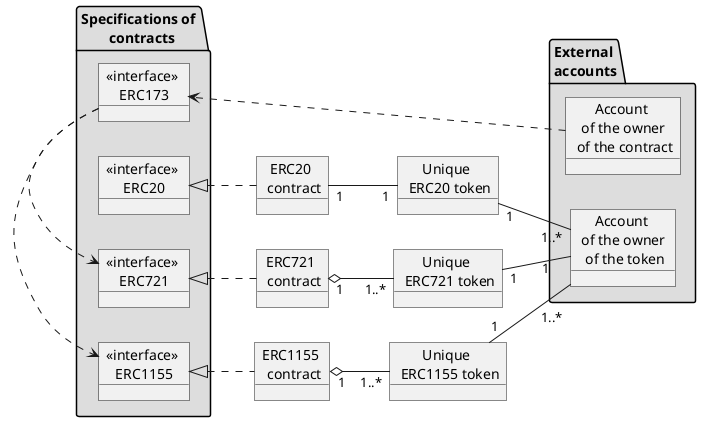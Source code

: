 @startuml
left to right direction

object "ERC20 \n contract" as erc20_c
object "ERC721 \n contract" as erc721_c
object "ERC1155 \n contract" as erc1155_c

object "Unique \n ERC20 token" as token_20
object "Unique \n ERC721 token" as token_721
object "Unique \n ERC1155 token" as token_1155

package "Specifications of \n contracts" as erc #DDDDDD {
    object "«interface» \nERC20" as erc20
    object "«interface» \nERC721" as erc721
    object "«interface» \nERC1155" as erc1155
    object "«interface» \nERC173" as erc173
    erc173 .> erc721
    erc173 .> erc1155
}

package "External \naccounts" as wallet #DDDDDD {
    object "Account \n of the owner \n of the token" as token_owner
    object "Account \n of the owner \n of the contract" as contract_owner
}

erc20 <|.. erc20_c
erc721 <|.. erc721_c
erc1155 <|.. erc1155_c

erc20_c "1" -- "1" token_20
erc721_c "1" o-- "1..*" token_721
erc1155_c "1" o-- "1..*" token_1155

token_20 "1" -- "1..*" token_owner
token_721 "1" --- "1    " token_owner
token_1155 "1" -- "\n    1..*" token_owner

token_20 -r[hidden]- token_721
token_721 -r[hidden]- token_1155
token_1155 -r[hidden]- token_20

contract_owner .> erc173

@enduml
